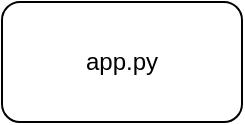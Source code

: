 <mxfile version="22.1.16" type="github">
  <diagram name="第 1 页" id="deu-3fBWpjUAZHqT8JGm">
    <mxGraphModel dx="1434" dy="746" grid="1" gridSize="10" guides="1" tooltips="1" connect="1" arrows="1" fold="1" page="1" pageScale="1" pageWidth="827" pageHeight="1169" math="0" shadow="0">
      <root>
        <mxCell id="0" />
        <mxCell id="1" parent="0" />
        <mxCell id="0yB_cKYNrUa3mnAcG7-N-1" value="app.py" style="rounded=1;whiteSpace=wrap;html=1;" parent="1" vertex="1">
          <mxGeometry x="140" y="230" width="120" height="60" as="geometry" />
        </mxCell>
      </root>
    </mxGraphModel>
  </diagram>
</mxfile>
